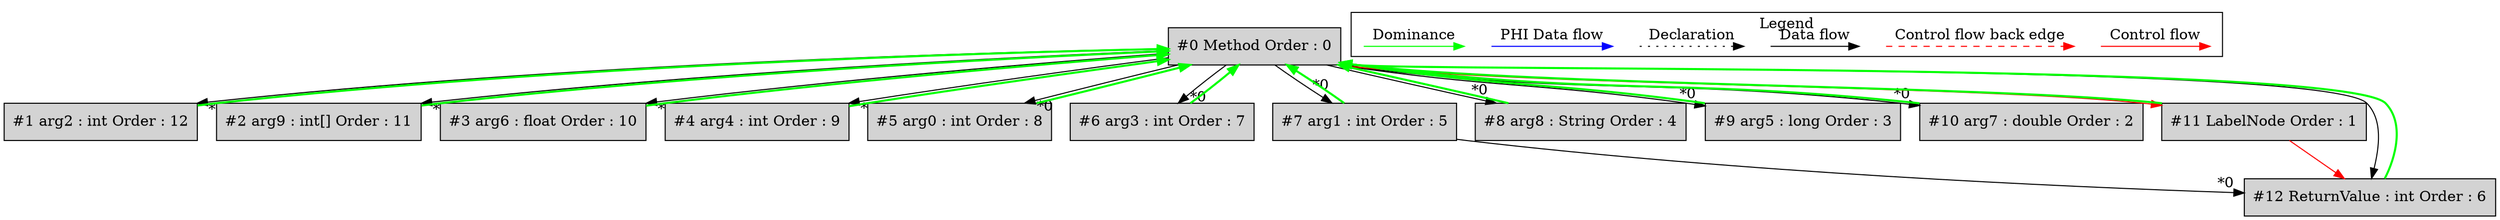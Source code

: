 digraph debugoutput {
 ordering="in";
 node0[label="#0 Method Order : 0",shape=box, fillcolor=lightgrey, style=filled];
 node1[label="#1 arg2 : int Order : 12",shape=box, fillcolor=lightgrey, style=filled];
 node1 -> node0[dir="forward" color="green" penwidth="2"];
 node0 -> node1[headlabel="*0", labeldistance=2];
 node2[label="#2 arg9 : int[] Order : 11",shape=box, fillcolor=lightgrey, style=filled];
 node2 -> node0[dir="forward" color="green" penwidth="2"];
 node0 -> node2[headlabel="*0", labeldistance=2];
 node3[label="#3 arg6 : float Order : 10",shape=box, fillcolor=lightgrey, style=filled];
 node3 -> node0[dir="forward" color="green" penwidth="2"];
 node0 -> node3[headlabel="*0", labeldistance=2];
 node4[label="#4 arg4 : int Order : 9",shape=box, fillcolor=lightgrey, style=filled];
 node4 -> node0[dir="forward" color="green" penwidth="2"];
 node0 -> node4[headlabel="*0", labeldistance=2];
 node5[label="#5 arg0 : int Order : 8",shape=box, fillcolor=lightgrey, style=filled];
 node5 -> node0[dir="forward" color="green" penwidth="2"];
 node0 -> node5[headlabel="*0", labeldistance=2];
 node6[label="#6 arg3 : int Order : 7",shape=box, fillcolor=lightgrey, style=filled];
 node6 -> node0[dir="forward" color="green" penwidth="2"];
 node0 -> node6[headlabel="*0", labeldistance=2];
 node7[label="#7 arg1 : int Order : 5",shape=box, fillcolor=lightgrey, style=filled];
 node7 -> node0[dir="forward" color="green" penwidth="2"];
 node0 -> node7[headlabel="*0", labeldistance=2];
 node8[label="#8 arg8 : String Order : 4",shape=box, fillcolor=lightgrey, style=filled];
 node8 -> node0[dir="forward" color="green" penwidth="2"];
 node0 -> node8[headlabel="*0", labeldistance=2];
 node9[label="#9 arg5 : long Order : 3",shape=box, fillcolor=lightgrey, style=filled];
 node9 -> node0[dir="forward" color="green" penwidth="2"];
 node0 -> node9[headlabel="*0", labeldistance=2];
 node10[label="#10 arg7 : double Order : 2",shape=box, fillcolor=lightgrey, style=filled];
 node10 -> node0[dir="forward" color="green" penwidth="2"];
 node0 -> node10[headlabel="*0", labeldistance=2];
 node11[label="#11 LabelNode Order : 1",shape=box, fillcolor=lightgrey, style=filled];
 node11 -> node0[dir="forward" color="green" penwidth="2"];
 node0 -> node11[labeldistance=2, color=red, fontcolor=red];
 node12[label="#12 ReturnValue : int Order : 6",shape=box, fillcolor=lightgrey, style=filled];
 node12 -> node0[dir="forward" color="green" penwidth="2"];
 node7 -> node12[headlabel="*0", labeldistance=2];
 node11 -> node12[labeldistance=2, color=red, fontcolor=red];
 node0 -> node12;
 subgraph cluster_000 {
  label = "Legend";
  node [shape=point]
  {
   rank=same;
   c0 [style = invis];
   c1 [style = invis];
   c2 [style = invis];
   c3 [style = invis];
   d0 [style = invis];
   d1 [style = invis];
   d2 [style = invis];
   d3 [style = invis];
   d4 [style = invis];
   d5 [style = invis];
   d6 [style = invis];
   d7 [style = invis];
  }
  c0 -> c1 [label="Control flow", style=solid, color=red]
  c2 -> c3 [label="Control flow back edge", style=dashed, color=red]
  d0 -> d1 [label="Data flow"]
  d2 -> d3 [label="Declaration", style=dotted]
  d4 -> d5 [label="PHI Data flow", color=blue]
  d6 -> d7 [label="Dominance", color=green]
 }

}
